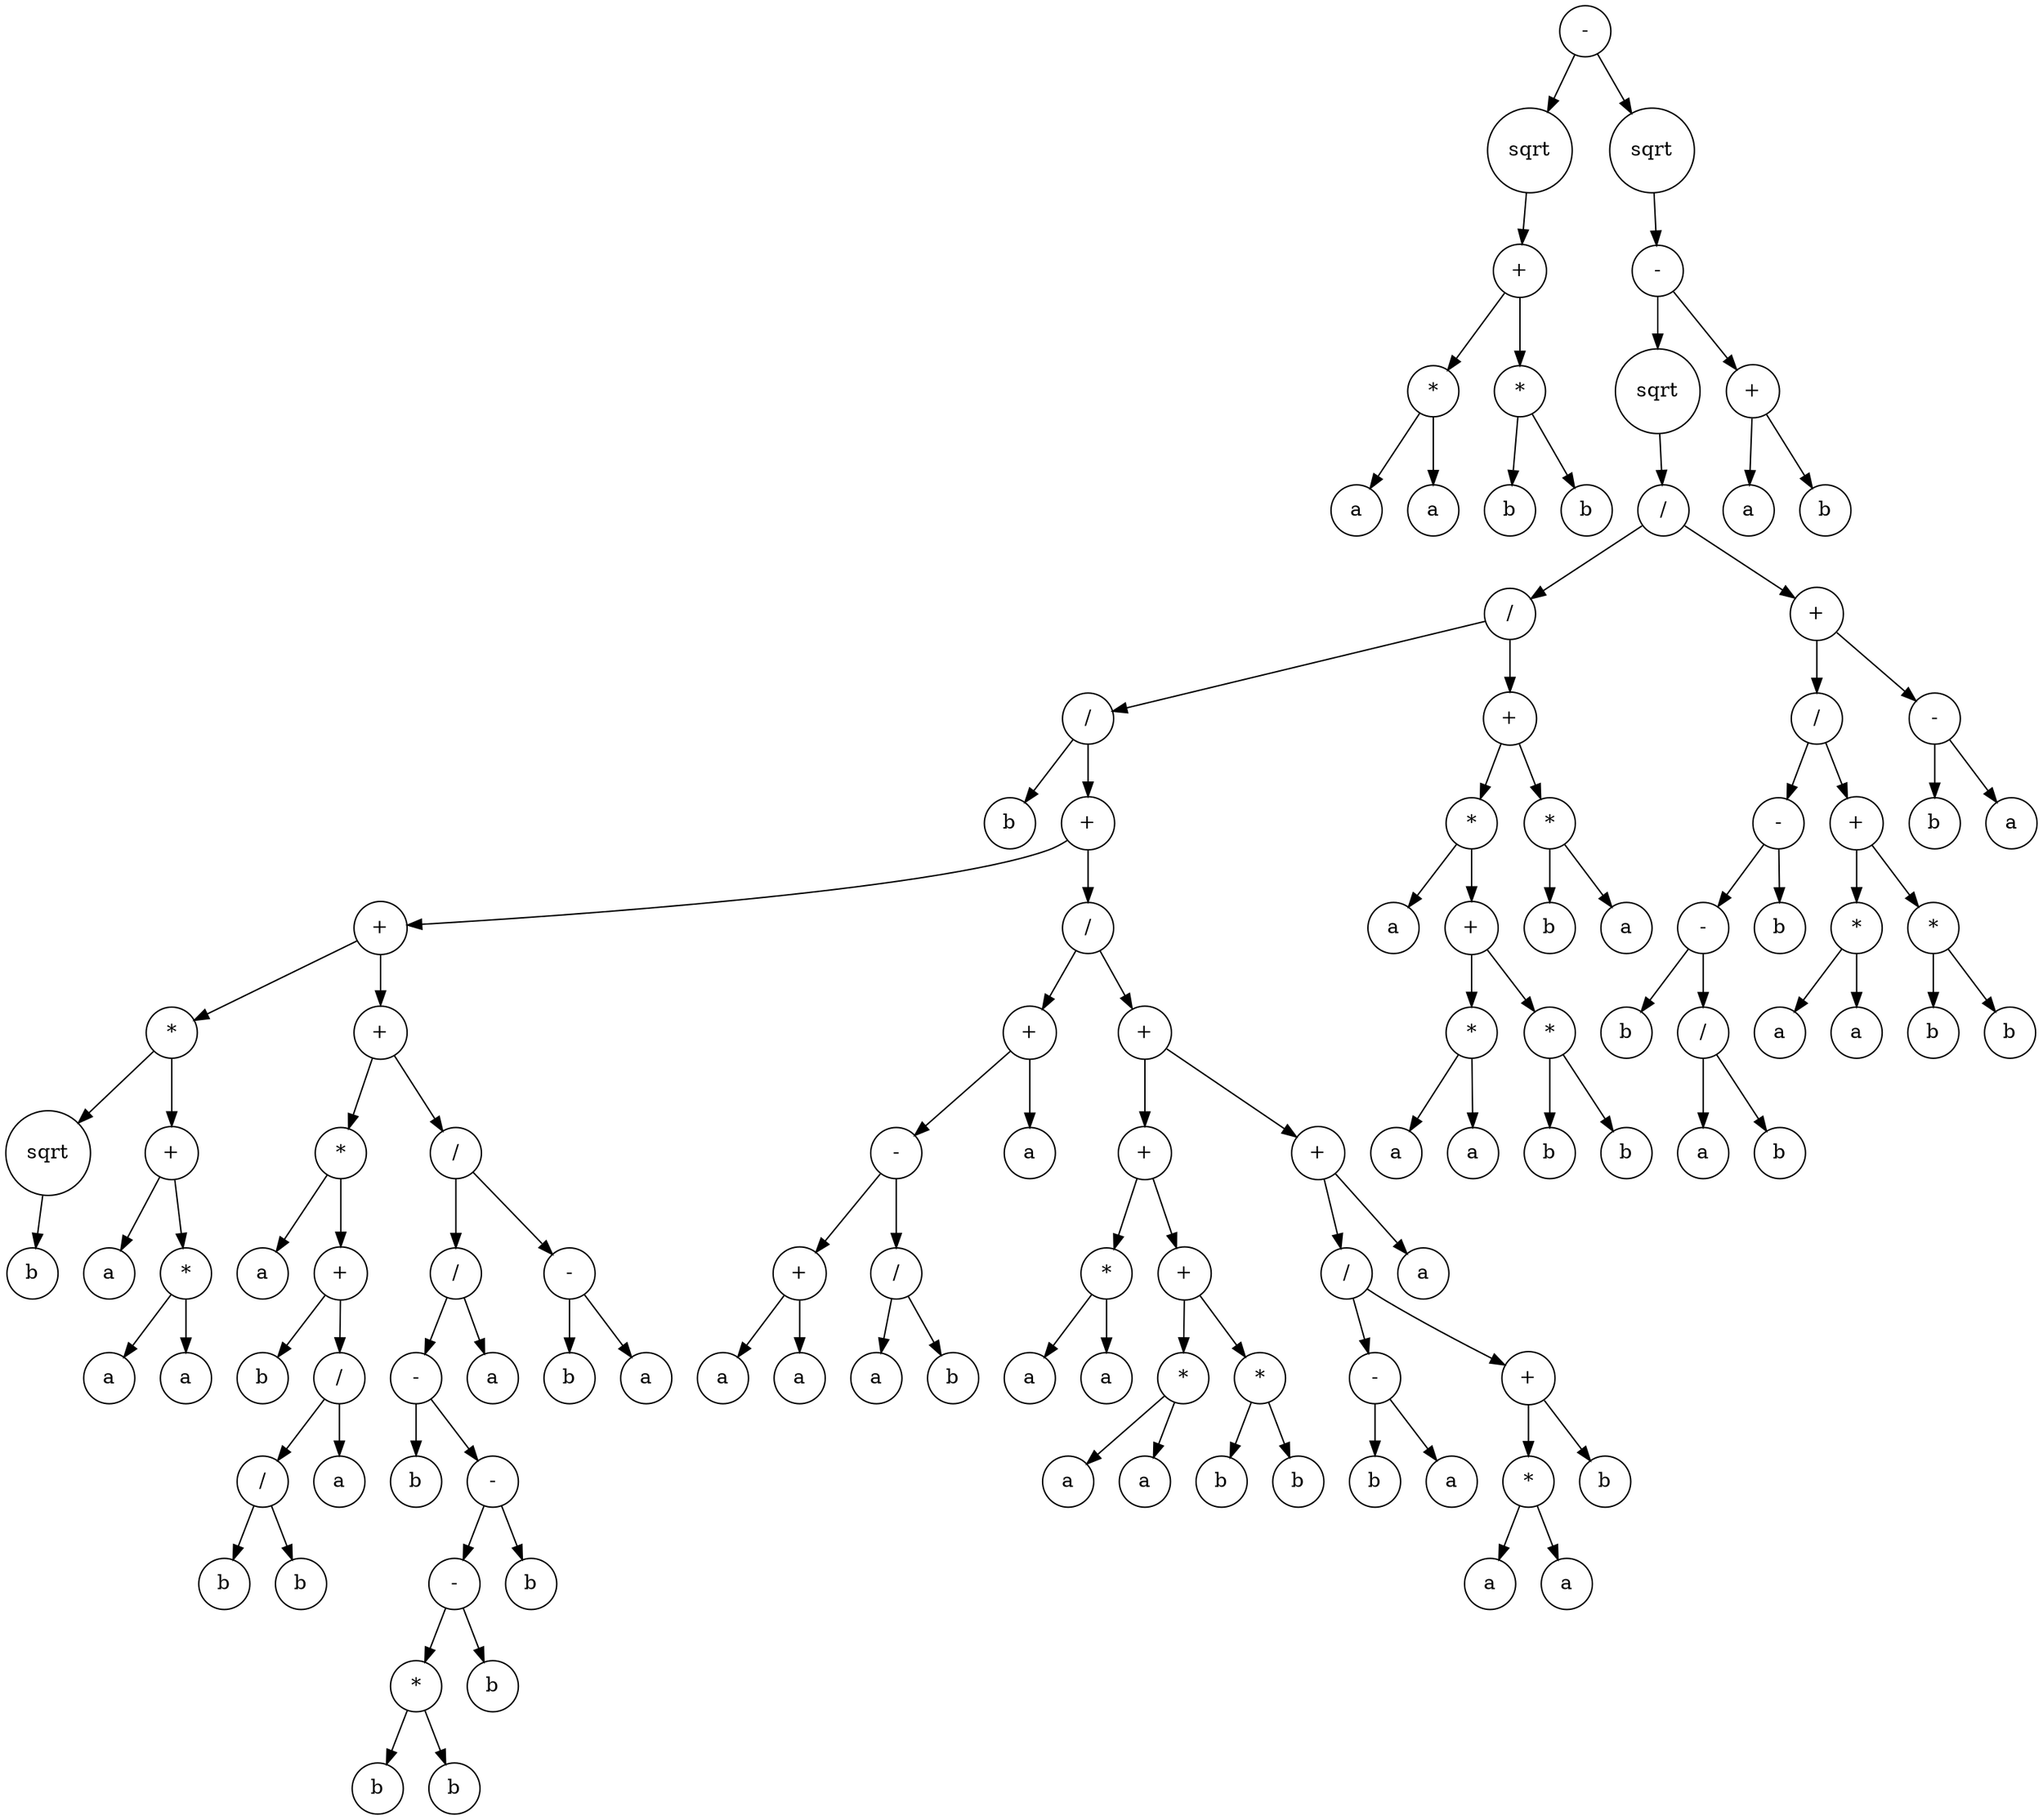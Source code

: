 digraph g {
graph [ordering=out];
node [shape=circle];
n[label = "-"];
n0[label = "sqrt"];
n00[label = "+"];
n000[label = "*"];
n0000[label = "a"];
n000 -> n0000;
n0001[label = "a"];
n000 -> n0001;
n00 -> n000;
n001[label = "*"];
n0010[label = "b"];
n001 -> n0010;
n0011[label = "b"];
n001 -> n0011;
n00 -> n001;
n0 -> n00;
n -> n0;
n1[label = "sqrt"];
n10[label = "-"];
n100[label = "sqrt"];
n1000[label = "/"];
n10000[label = "/"];
n100000[label = "/"];
n1000000[label = "b"];
n100000 -> n1000000;
n1000001[label = "+"];
n10000010[label = "+"];
n100000100[label = "*"];
n1000001000[label = "sqrt"];
n10000010000[label = "b"];
n1000001000 -> n10000010000;
n100000100 -> n1000001000;
n1000001001[label = "+"];
n10000010010[label = "a"];
n1000001001 -> n10000010010;
n10000010011[label = "*"];
n100000100110[label = "a"];
n10000010011 -> n100000100110;
n100000100111[label = "a"];
n10000010011 -> n100000100111;
n1000001001 -> n10000010011;
n100000100 -> n1000001001;
n10000010 -> n100000100;
n100000101[label = "+"];
n1000001010[label = "*"];
n10000010100[label = "a"];
n1000001010 -> n10000010100;
n10000010101[label = "+"];
n100000101010[label = "b"];
n10000010101 -> n100000101010;
n100000101011[label = "/"];
n1000001010110[label = "/"];
n10000010101100[label = "b"];
n1000001010110 -> n10000010101100;
n10000010101101[label = "b"];
n1000001010110 -> n10000010101101;
n100000101011 -> n1000001010110;
n1000001010111[label = "a"];
n100000101011 -> n1000001010111;
n10000010101 -> n100000101011;
n1000001010 -> n10000010101;
n100000101 -> n1000001010;
n1000001011[label = "/"];
n10000010110[label = "/"];
n100000101100[label = "-"];
n1000001011000[label = "b"];
n100000101100 -> n1000001011000;
n1000001011001[label = "-"];
n10000010110010[label = "-"];
n100000101100100[label = "*"];
n1000001011001000[label = "b"];
n100000101100100 -> n1000001011001000;
n1000001011001001[label = "b"];
n100000101100100 -> n1000001011001001;
n10000010110010 -> n100000101100100;
n100000101100101[label = "b"];
n10000010110010 -> n100000101100101;
n1000001011001 -> n10000010110010;
n10000010110011[label = "b"];
n1000001011001 -> n10000010110011;
n100000101100 -> n1000001011001;
n10000010110 -> n100000101100;
n100000101101[label = "a"];
n10000010110 -> n100000101101;
n1000001011 -> n10000010110;
n10000010111[label = "-"];
n100000101110[label = "b"];
n10000010111 -> n100000101110;
n100000101111[label = "a"];
n10000010111 -> n100000101111;
n1000001011 -> n10000010111;
n100000101 -> n1000001011;
n10000010 -> n100000101;
n1000001 -> n10000010;
n10000011[label = "/"];
n100000110[label = "+"];
n1000001100[label = "-"];
n10000011000[label = "+"];
n100000110000[label = "a"];
n10000011000 -> n100000110000;
n100000110001[label = "a"];
n10000011000 -> n100000110001;
n1000001100 -> n10000011000;
n10000011001[label = "/"];
n100000110010[label = "a"];
n10000011001 -> n100000110010;
n100000110011[label = "b"];
n10000011001 -> n100000110011;
n1000001100 -> n10000011001;
n100000110 -> n1000001100;
n1000001101[label = "a"];
n100000110 -> n1000001101;
n10000011 -> n100000110;
n100000111[label = "+"];
n1000001110[label = "+"];
n10000011100[label = "*"];
n100000111000[label = "a"];
n10000011100 -> n100000111000;
n100000111001[label = "a"];
n10000011100 -> n100000111001;
n1000001110 -> n10000011100;
n10000011101[label = "+"];
n100000111010[label = "*"];
n1000001110100[label = "a"];
n100000111010 -> n1000001110100;
n1000001110101[label = "a"];
n100000111010 -> n1000001110101;
n10000011101 -> n100000111010;
n100000111011[label = "*"];
n1000001110110[label = "b"];
n100000111011 -> n1000001110110;
n1000001110111[label = "b"];
n100000111011 -> n1000001110111;
n10000011101 -> n100000111011;
n1000001110 -> n10000011101;
n100000111 -> n1000001110;
n1000001111[label = "+"];
n10000011110[label = "/"];
n100000111100[label = "-"];
n1000001111000[label = "b"];
n100000111100 -> n1000001111000;
n1000001111001[label = "a"];
n100000111100 -> n1000001111001;
n10000011110 -> n100000111100;
n100000111101[label = "+"];
n1000001111010[label = "*"];
n10000011110100[label = "a"];
n1000001111010 -> n10000011110100;
n10000011110101[label = "a"];
n1000001111010 -> n10000011110101;
n100000111101 -> n1000001111010;
n1000001111011[label = "b"];
n100000111101 -> n1000001111011;
n10000011110 -> n100000111101;
n1000001111 -> n10000011110;
n10000011111[label = "a"];
n1000001111 -> n10000011111;
n100000111 -> n1000001111;
n10000011 -> n100000111;
n1000001 -> n10000011;
n100000 -> n1000001;
n10000 -> n100000;
n100001[label = "+"];
n1000010[label = "*"];
n10000100[label = "a"];
n1000010 -> n10000100;
n10000101[label = "+"];
n100001010[label = "*"];
n1000010100[label = "a"];
n100001010 -> n1000010100;
n1000010101[label = "a"];
n100001010 -> n1000010101;
n10000101 -> n100001010;
n100001011[label = "*"];
n1000010110[label = "b"];
n100001011 -> n1000010110;
n1000010111[label = "b"];
n100001011 -> n1000010111;
n10000101 -> n100001011;
n1000010 -> n10000101;
n100001 -> n1000010;
n1000011[label = "*"];
n10000110[label = "b"];
n1000011 -> n10000110;
n10000111[label = "a"];
n1000011 -> n10000111;
n100001 -> n1000011;
n10000 -> n100001;
n1000 -> n10000;
n10001[label = "+"];
n100010[label = "/"];
n1000100[label = "-"];
n10001000[label = "-"];
n100010000[label = "b"];
n10001000 -> n100010000;
n100010001[label = "/"];
n1000100010[label = "a"];
n100010001 -> n1000100010;
n1000100011[label = "b"];
n100010001 -> n1000100011;
n10001000 -> n100010001;
n1000100 -> n10001000;
n10001001[label = "b"];
n1000100 -> n10001001;
n100010 -> n1000100;
n1000101[label = "+"];
n10001010[label = "*"];
n100010100[label = "a"];
n10001010 -> n100010100;
n100010101[label = "a"];
n10001010 -> n100010101;
n1000101 -> n10001010;
n10001011[label = "*"];
n100010110[label = "b"];
n10001011 -> n100010110;
n100010111[label = "b"];
n10001011 -> n100010111;
n1000101 -> n10001011;
n100010 -> n1000101;
n10001 -> n100010;
n100011[label = "-"];
n1000110[label = "b"];
n100011 -> n1000110;
n1000111[label = "a"];
n100011 -> n1000111;
n10001 -> n100011;
n1000 -> n10001;
n100 -> n1000;
n10 -> n100;
n101[label = "+"];
n1010[label = "a"];
n101 -> n1010;
n1011[label = "b"];
n101 -> n1011;
n10 -> n101;
n1 -> n10;
n -> n1;
}
